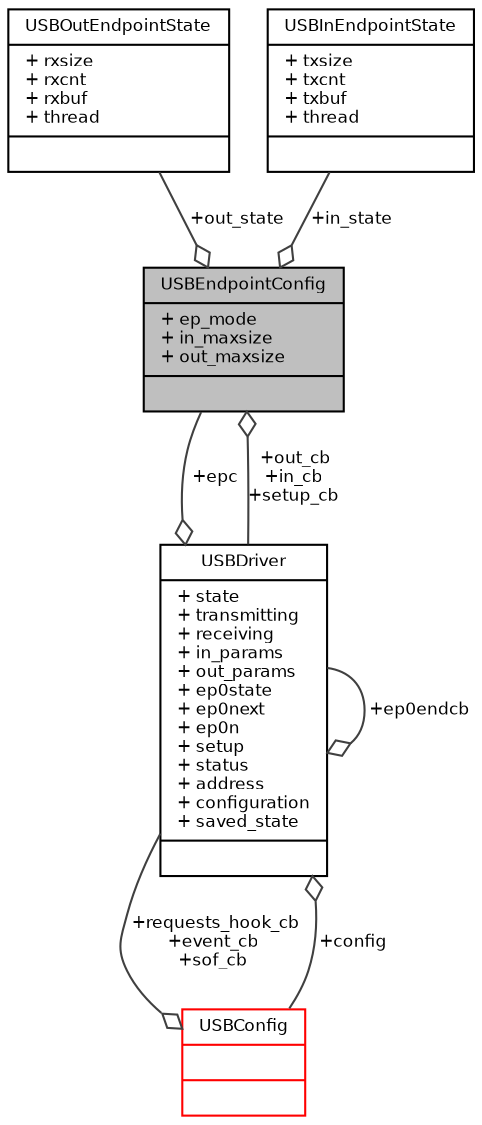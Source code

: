 digraph "USBEndpointConfig"
{
  bgcolor="transparent";
  edge [fontname="Helvetica",fontsize="8",labelfontname="Helvetica",labelfontsize="8"];
  node [fontname="Helvetica",fontsize="8",shape=record];
  Node1 [label="{USBEndpointConfig\n|+ ep_mode\l+ in_maxsize\l+ out_maxsize\l|}",height=0.2,width=0.4,color="black", fillcolor="grey75", style="filled", fontcolor="black"];
  Node2 -> Node1 [color="grey25",fontsize="8",style="solid",label=" +out_state" ,arrowhead="odiamond",fontname="Helvetica"];
  Node2 [label="{USBOutEndpointState\n|+ rxsize\l+ rxcnt\l+ rxbuf\l+ thread\l|}",height=0.2,width=0.4,color="black",URL="$struct_u_s_b_out_endpoint_state.html",tooltip="Type of an OUT endpoint state structure. "];
  Node3 -> Node1 [color="grey25",fontsize="8",style="solid",label=" +out_cb\n+in_cb\n+setup_cb" ,arrowhead="odiamond",fontname="Helvetica"];
  Node3 [label="{USBDriver\n|+ state\l+ transmitting\l+ receiving\l+ in_params\l+ out_params\l+ ep0state\l+ ep0next\l+ ep0n\l+ setup\l+ status\l+ address\l+ configuration\l+ saved_state\l|}",height=0.2,width=0.4,color="black",URL="$struct_u_s_b_driver.html",tooltip="Structure representing an USB driver. "];
  Node4 -> Node3 [color="grey25",fontsize="8",style="solid",label=" +config" ,arrowhead="odiamond",fontname="Helvetica"];
  Node4 [label="{USBConfig\n||}",height=0.2,width=0.4,color="red",URL="$struct_u_s_b_config.html",tooltip="Type of an USB driver configuration structure. "];
  Node3 -> Node4 [color="grey25",fontsize="8",style="solid",label=" +requests_hook_cb\n+event_cb\n+sof_cb" ,arrowhead="odiamond",fontname="Helvetica"];
  Node3 -> Node3 [color="grey25",fontsize="8",style="solid",label=" +ep0endcb" ,arrowhead="odiamond",fontname="Helvetica"];
  Node1 -> Node3 [color="grey25",fontsize="8",style="solid",label=" +epc" ,arrowhead="odiamond",fontname="Helvetica"];
  Node6 -> Node1 [color="grey25",fontsize="8",style="solid",label=" +in_state" ,arrowhead="odiamond",fontname="Helvetica"];
  Node6 [label="{USBInEndpointState\n|+ txsize\l+ txcnt\l+ txbuf\l+ thread\l|}",height=0.2,width=0.4,color="black",URL="$struct_u_s_b_in_endpoint_state.html",tooltip="Type of an IN endpoint state structure. "];
}
